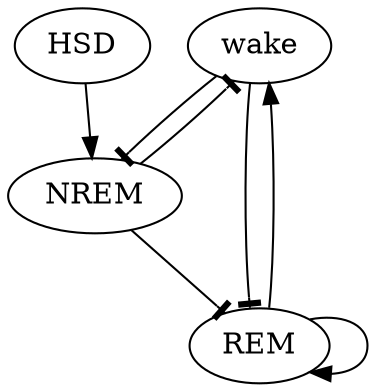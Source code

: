 digraph {
	wake [label=wake]
	NREM [label=NREM]
	REM [label=REM]
	HSD [label=HSD]
	REM -> wake [constraint=true directed=false]
	NREM -> wake [arrowhead=tee constraint=true directed=false]
	wake -> NREM [arrowhead=tee constraint=true directed=false]
	HSD -> NREM [constraint=true directed=false]
	wake -> REM [arrowhead=tee constraint=true directed=false]
	REM -> REM [constraint=true directed=false]
	NREM -> REM [arrowhead=tee constraint=true directed=false]
}
